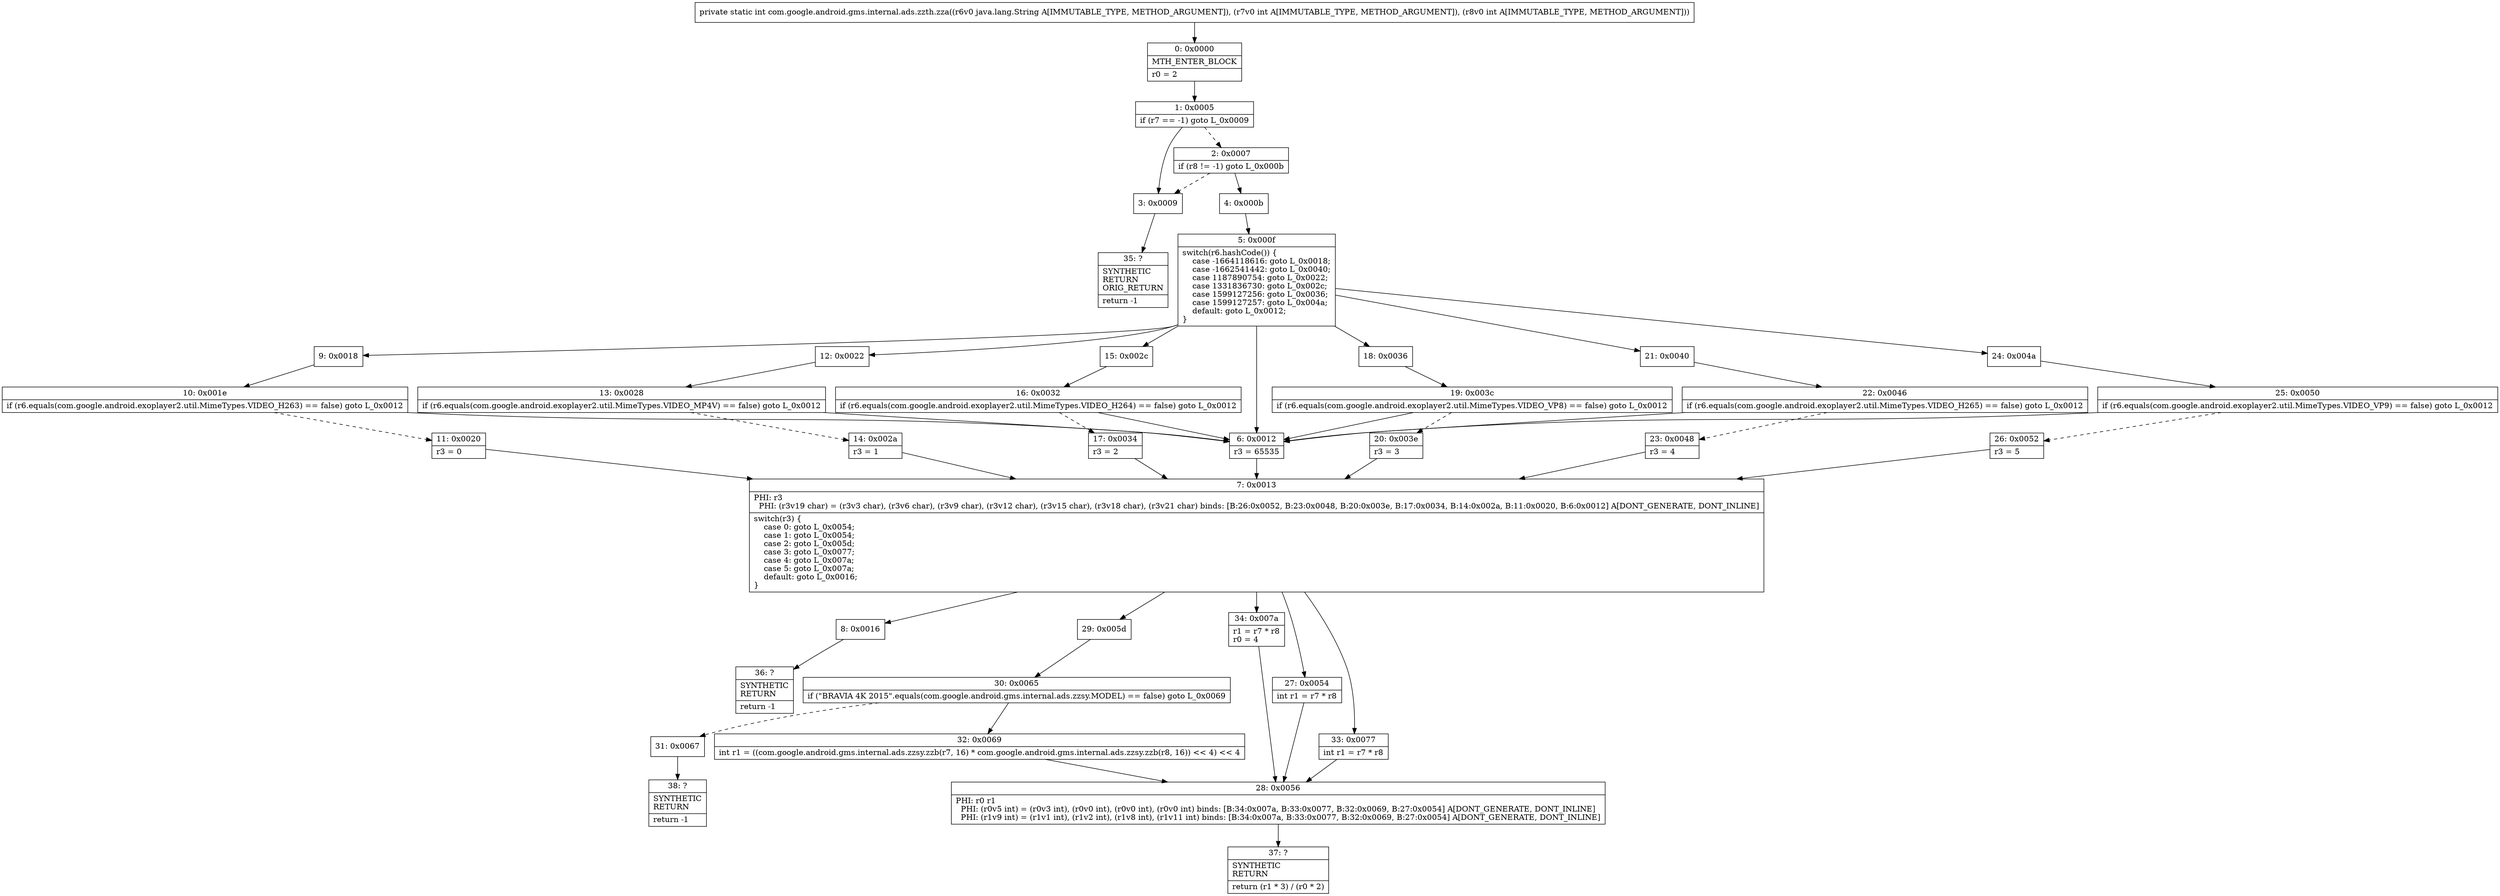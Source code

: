 digraph "CFG forcom.google.android.gms.internal.ads.zzth.zza(Ljava\/lang\/String;II)I" {
Node_0 [shape=record,label="{0\:\ 0x0000|MTH_ENTER_BLOCK\l|r0 = 2\l}"];
Node_1 [shape=record,label="{1\:\ 0x0005|if (r7 == \-1) goto L_0x0009\l}"];
Node_2 [shape=record,label="{2\:\ 0x0007|if (r8 != \-1) goto L_0x000b\l}"];
Node_3 [shape=record,label="{3\:\ 0x0009}"];
Node_4 [shape=record,label="{4\:\ 0x000b}"];
Node_5 [shape=record,label="{5\:\ 0x000f|switch(r6.hashCode()) \{\l    case \-1664118616: goto L_0x0018;\l    case \-1662541442: goto L_0x0040;\l    case 1187890754: goto L_0x0022;\l    case 1331836730: goto L_0x002c;\l    case 1599127256: goto L_0x0036;\l    case 1599127257: goto L_0x004a;\l    default: goto L_0x0012;\l\}\l}"];
Node_6 [shape=record,label="{6\:\ 0x0012|r3 = 65535\l}"];
Node_7 [shape=record,label="{7\:\ 0x0013|PHI: r3 \l  PHI: (r3v19 char) = (r3v3 char), (r3v6 char), (r3v9 char), (r3v12 char), (r3v15 char), (r3v18 char), (r3v21 char) binds: [B:26:0x0052, B:23:0x0048, B:20:0x003e, B:17:0x0034, B:14:0x002a, B:11:0x0020, B:6:0x0012] A[DONT_GENERATE, DONT_INLINE]\l|switch(r3) \{\l    case 0: goto L_0x0054;\l    case 1: goto L_0x0054;\l    case 2: goto L_0x005d;\l    case 3: goto L_0x0077;\l    case 4: goto L_0x007a;\l    case 5: goto L_0x007a;\l    default: goto L_0x0016;\l\}\l}"];
Node_8 [shape=record,label="{8\:\ 0x0016}"];
Node_9 [shape=record,label="{9\:\ 0x0018}"];
Node_10 [shape=record,label="{10\:\ 0x001e|if (r6.equals(com.google.android.exoplayer2.util.MimeTypes.VIDEO_H263) == false) goto L_0x0012\l}"];
Node_11 [shape=record,label="{11\:\ 0x0020|r3 = 0\l}"];
Node_12 [shape=record,label="{12\:\ 0x0022}"];
Node_13 [shape=record,label="{13\:\ 0x0028|if (r6.equals(com.google.android.exoplayer2.util.MimeTypes.VIDEO_MP4V) == false) goto L_0x0012\l}"];
Node_14 [shape=record,label="{14\:\ 0x002a|r3 = 1\l}"];
Node_15 [shape=record,label="{15\:\ 0x002c}"];
Node_16 [shape=record,label="{16\:\ 0x0032|if (r6.equals(com.google.android.exoplayer2.util.MimeTypes.VIDEO_H264) == false) goto L_0x0012\l}"];
Node_17 [shape=record,label="{17\:\ 0x0034|r3 = 2\l}"];
Node_18 [shape=record,label="{18\:\ 0x0036}"];
Node_19 [shape=record,label="{19\:\ 0x003c|if (r6.equals(com.google.android.exoplayer2.util.MimeTypes.VIDEO_VP8) == false) goto L_0x0012\l}"];
Node_20 [shape=record,label="{20\:\ 0x003e|r3 = 3\l}"];
Node_21 [shape=record,label="{21\:\ 0x0040}"];
Node_22 [shape=record,label="{22\:\ 0x0046|if (r6.equals(com.google.android.exoplayer2.util.MimeTypes.VIDEO_H265) == false) goto L_0x0012\l}"];
Node_23 [shape=record,label="{23\:\ 0x0048|r3 = 4\l}"];
Node_24 [shape=record,label="{24\:\ 0x004a}"];
Node_25 [shape=record,label="{25\:\ 0x0050|if (r6.equals(com.google.android.exoplayer2.util.MimeTypes.VIDEO_VP9) == false) goto L_0x0012\l}"];
Node_26 [shape=record,label="{26\:\ 0x0052|r3 = 5\l}"];
Node_27 [shape=record,label="{27\:\ 0x0054|int r1 = r7 * r8\l}"];
Node_28 [shape=record,label="{28\:\ 0x0056|PHI: r0 r1 \l  PHI: (r0v5 int) = (r0v3 int), (r0v0 int), (r0v0 int), (r0v0 int) binds: [B:34:0x007a, B:33:0x0077, B:32:0x0069, B:27:0x0054] A[DONT_GENERATE, DONT_INLINE]\l  PHI: (r1v9 int) = (r1v1 int), (r1v2 int), (r1v8 int), (r1v11 int) binds: [B:34:0x007a, B:33:0x0077, B:32:0x0069, B:27:0x0054] A[DONT_GENERATE, DONT_INLINE]\l}"];
Node_29 [shape=record,label="{29\:\ 0x005d}"];
Node_30 [shape=record,label="{30\:\ 0x0065|if (\"BRAVIA 4K 2015\".equals(com.google.android.gms.internal.ads.zzsy.MODEL) == false) goto L_0x0069\l}"];
Node_31 [shape=record,label="{31\:\ 0x0067}"];
Node_32 [shape=record,label="{32\:\ 0x0069|int r1 = ((com.google.android.gms.internal.ads.zzsy.zzb(r7, 16) * com.google.android.gms.internal.ads.zzsy.zzb(r8, 16)) \<\< 4) \<\< 4\l}"];
Node_33 [shape=record,label="{33\:\ 0x0077|int r1 = r7 * r8\l}"];
Node_34 [shape=record,label="{34\:\ 0x007a|r1 = r7 * r8\lr0 = 4\l}"];
Node_35 [shape=record,label="{35\:\ ?|SYNTHETIC\lRETURN\lORIG_RETURN\l|return \-1\l}"];
Node_36 [shape=record,label="{36\:\ ?|SYNTHETIC\lRETURN\l|return \-1\l}"];
Node_37 [shape=record,label="{37\:\ ?|SYNTHETIC\lRETURN\l|return (r1 * 3) \/ (r0 * 2)\l}"];
Node_38 [shape=record,label="{38\:\ ?|SYNTHETIC\lRETURN\l|return \-1\l}"];
MethodNode[shape=record,label="{private static int com.google.android.gms.internal.ads.zzth.zza((r6v0 java.lang.String A[IMMUTABLE_TYPE, METHOD_ARGUMENT]), (r7v0 int A[IMMUTABLE_TYPE, METHOD_ARGUMENT]), (r8v0 int A[IMMUTABLE_TYPE, METHOD_ARGUMENT])) }"];
MethodNode -> Node_0;
Node_0 -> Node_1;
Node_1 -> Node_2[style=dashed];
Node_1 -> Node_3;
Node_2 -> Node_3[style=dashed];
Node_2 -> Node_4;
Node_3 -> Node_35;
Node_4 -> Node_5;
Node_5 -> Node_6;
Node_5 -> Node_9;
Node_5 -> Node_12;
Node_5 -> Node_15;
Node_5 -> Node_18;
Node_5 -> Node_21;
Node_5 -> Node_24;
Node_6 -> Node_7;
Node_7 -> Node_8;
Node_7 -> Node_27;
Node_7 -> Node_29;
Node_7 -> Node_33;
Node_7 -> Node_34;
Node_8 -> Node_36;
Node_9 -> Node_10;
Node_10 -> Node_6;
Node_10 -> Node_11[style=dashed];
Node_11 -> Node_7;
Node_12 -> Node_13;
Node_13 -> Node_6;
Node_13 -> Node_14[style=dashed];
Node_14 -> Node_7;
Node_15 -> Node_16;
Node_16 -> Node_6;
Node_16 -> Node_17[style=dashed];
Node_17 -> Node_7;
Node_18 -> Node_19;
Node_19 -> Node_6;
Node_19 -> Node_20[style=dashed];
Node_20 -> Node_7;
Node_21 -> Node_22;
Node_22 -> Node_6;
Node_22 -> Node_23[style=dashed];
Node_23 -> Node_7;
Node_24 -> Node_25;
Node_25 -> Node_6;
Node_25 -> Node_26[style=dashed];
Node_26 -> Node_7;
Node_27 -> Node_28;
Node_28 -> Node_37;
Node_29 -> Node_30;
Node_30 -> Node_31[style=dashed];
Node_30 -> Node_32;
Node_31 -> Node_38;
Node_32 -> Node_28;
Node_33 -> Node_28;
Node_34 -> Node_28;
}

